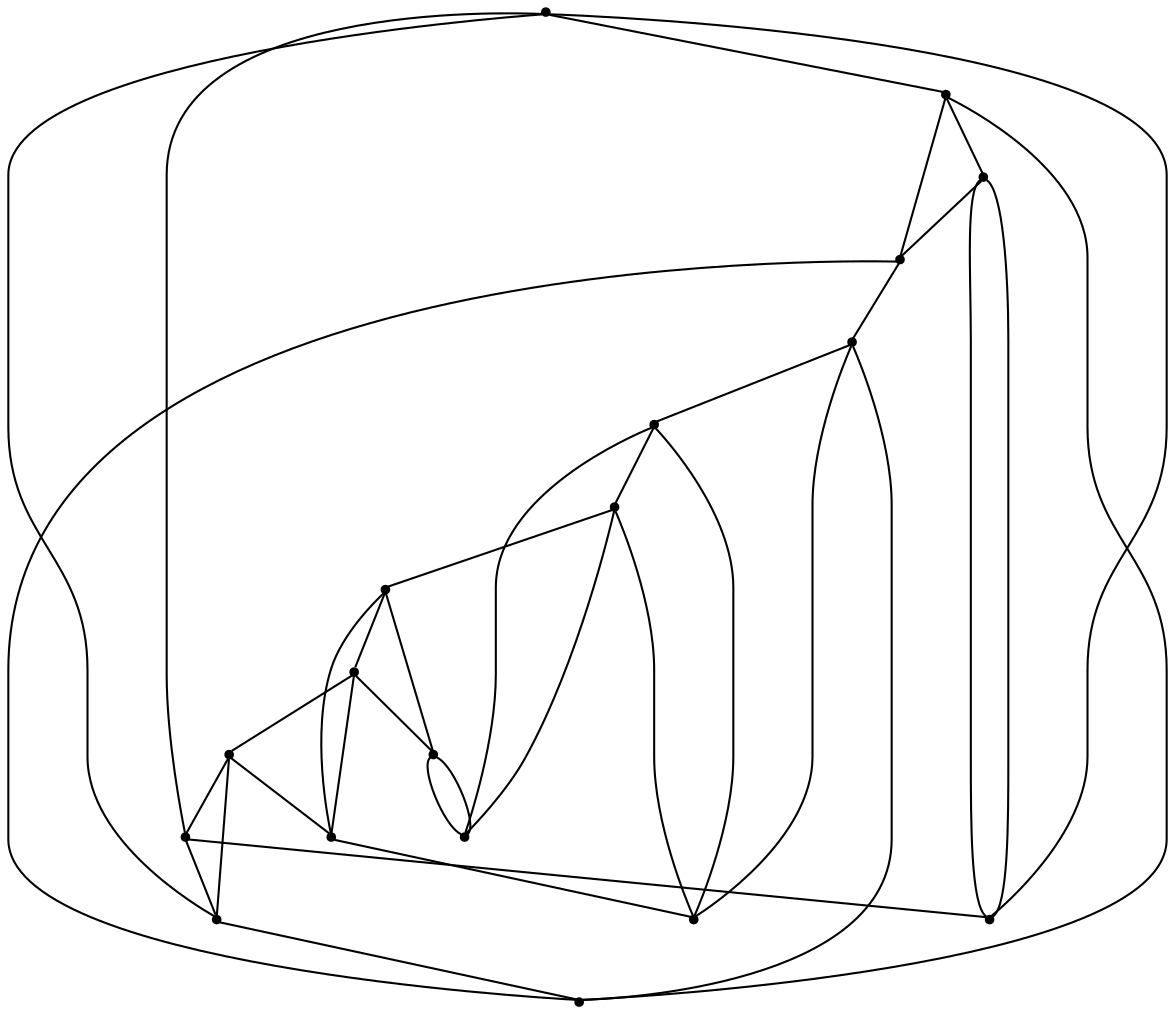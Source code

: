 graph {
  node [shape=point,comment="{\"directed\":false,\"doi\":\"10.1007/978-3-031-49272-3_2\",\"figure\":\"9 (2)\"}"]

  v0 [pos="1179.6254301160857,1429.470932197934"]
  v1 [pos="1179.625430116086,1381.2419976418"]
  v2 [pos="1137.3677153407352,1381.8638847451548"]
  v3 [pos="1137.6884871138122,1428.7000274640359"]
  v4 [pos="1221.2352425035126,1472.4168785821932"]
  v5 [pos="1221.2352425035126,1335.692518991716"]
  v6 [pos="1106.9513721206706,1526.8082183489953"]
  v7 [pos="1138.0115480699267,1335.692518991716"]
  v8 [pos="1138.0115480699264,1472.4168785821935"]
  v9 [pos="1094.071188379663,1282.0701127420225"]
  v10 [pos="1062.5400925060408,1472.4168785821935"]
  v11 [pos="978.8215689030342,1335.692518991716"]
  v12 [pos="1062.0451997482023,1335.692518991716"]
  v13 [pos="1020.4344017403014,1429.470932197934"]
  v14 [pos="1020.4344017403014,1381.2419976417998"]
  v15 [pos="978.8215689030342,1472.4168785821935"]
  v16 [pos="978.8215689030342,1429.470932197934"]
  v17 [pos="978.8215689030342,1381.2419976418"]

  v0 -- v1 [id="-1",pos="1179.6254301160857,1429.470932197934 1179.5587894543385,1412.9216134331944 1179.3837941288339,1396.9609890245754 1179.625430116086,1381.2419976418"]
  v1 -- v2 [id="-2",pos="1179.625430116086,1381.2419976418 1169.4278827467085,1390.6725531146387 1144.9698696475639,1379.4208476786011 1137.3677153407352,1381.8638847451548"]
  v2 -- v3 [id="-3",pos="1137.3677153407352,1381.8638847451548 1127.2420546775654,1382.6129471252696 1128.5505771369528,1387.734549870936 1120.4909995474143,1390.5891261330842 1112.4354916166085,1395.9649522569935 1113.2772750900933,1394.0312521738622 1108.4056392334217,1402.6784079418612 1108.5681712290575,1410.3212605492888 1110.5018950112508,1410.7420835400867 1113.9440632380736,1420.3143122712356 1120.4117683789627,1427.8737378971089 1134.4723121234879,1425.265118620214 1137.6884871138122,1428.7000274640359"]
  v17 -- v16 [id="-4",pos="978.8215689030342,1381.2419976418 959.0652516142637,1386.0550731660476 959.0652516142637,1386.0550731660476 959.0652516142637,1386.0550731660476 951.0056104363075,1396.1274822606924 951.0056104363075,1396.1274822606924 951.0056104363075,1396.1274822606924 951.5056697530838,1411.246333512439 951.5056697530838,1411.246333512439 951.5056697530838,1411.246333512439 955.5355221362707,1424.3399184817872 955.5355221362707,1424.3399184817872 955.5355221362707,1424.3399184817872 978.8215689030342,1429.470932197934 978.8215689030342,1429.470932197934 978.8215689030342,1429.470932197934"]
  v17 -- v11 [id="-5",pos="978.8215689030342,1381.2419976418 978.8215689030342,1335.692518991716 978.8215689030342,1335.692518991716 978.8215689030342,1335.692518991716"]
  v17 -- v14 [id="-6",pos="978.8215689030342,1381.2419976418 1020.4344017403014,1381.2419976417998 1020.4344017403014,1381.2419976417998 1020.4344017403014,1381.2419976417998"]
  v11 -- v14 [id="-7",pos="978.8215689030342,1335.692518991716 1020.4344017403014,1381.2419976417998 1020.4344017403014,1381.2419976417998 1020.4344017403014,1381.2419976417998"]
  v13 -- v16 [id="-8",pos="1020.4344017403014,1429.470932197934 978.8215689030342,1429.470932197934 978.8215689030342,1429.470932197934 978.8215689030342,1429.470932197934"]
  v14 -- v12 [id="-9",pos="1020.4344017403014,1381.2419976417998 1062.0451997482023,1335.692518991716 1062.0451997482023,1335.692518991716 1062.0451997482023,1335.692518991716"]
  v13 -- v15 [id="-10",pos="1020.4344017403014,1429.470932197934 978.8215689030342,1472.4168785821935 978.8215689030342,1472.4168785821935 978.8215689030342,1472.4168785821935"]
  v14 -- v13 [id="-11",pos="1020.4344017403014,1381.2419976417998 1020.4344017403014,1429.470932197934 1020.4344017403014,1429.470932197934 1020.4344017403014,1429.470932197934"]
  v12 -- v9 [id="-12",pos="1062.0451997482023,1335.692518991716 1094.071188379663,1282.0701127420225 1094.071188379663,1282.0701127420225 1094.071188379663,1282.0701127420225"]
  v10 -- v13 [id="-13",pos="1062.5400925060408,1472.4168785821935 1020.4344017403014,1429.470932197934 1020.4344017403014,1429.470932197934 1020.4344017403014,1429.470932197934"]
  v10 -- v12 [id="-14",pos="1062.5400925060408,1472.4168785821935 1062.0451997482023,1335.692518991716 1062.0451997482023,1335.692518991716 1062.0451997482023,1335.692518991716"]
  v9 -- v11 [id="-15",pos="1094.071188379663,1282.0701127420225 978.8215689030342,1335.692518991716 978.8215689030342,1335.692518991716 978.8215689030342,1335.692518991716"]
  v9 -- v5 [id="-16",pos="1094.071188379663,1282.0701127420225 1221.2352425035126,1335.692518991716 1221.2352425035126,1335.692518991716 1221.2352425035126,1335.692518991716"]
  v6 -- v10 [id="-17",pos="1106.9513721206706,1526.8082183489953 1062.5400925060408,1472.4168785821935 1062.5400925060408,1472.4168785821935 1062.5400925060408,1472.4168785821935"]
  v6 -- v8 [id="-18",pos="1106.9513721206706,1526.8082183489953 1138.0115480699264,1472.4168785821935 1138.0115480699264,1472.4168785821935 1138.0115480699264,1472.4168785821935"]
  v7 -- v9 [id="-19",pos="1138.0115480699267,1335.692518991716 1094.071188379663,1282.0701127420225 1094.071188379663,1282.0701127420225 1094.071188379663,1282.0701127420225"]
  v8 -- v4 [id="-20",pos="1138.0115480699264,1472.4168785821935 1221.2352425035126,1472.4168785821932 1221.2352425035126,1472.4168785821932 1221.2352425035126,1472.4168785821932"]
  v8 -- v3 [id="-21",pos="1138.0115480699264,1472.4168785821935 1137.6884871138122,1428.7000274640359 1137.6884871138122,1428.7000274640359 1137.6884871138122,1428.7000274640359"]
  v3 -- v2 [id="-22",pos="1137.6884871138122,1428.7000274640359 1137.3677153407352,1381.8638847451548 1137.3677153407352,1381.8638847451548 1137.3677153407352,1381.8638847451548"]
  v2 -- v7 [id="-23",pos="1137.3677153407352,1381.8638847451548 1138.0115480699267,1335.692518991716 1138.0115480699267,1335.692518991716 1138.0115480699267,1335.692518991716"]
  v7 -- v5 [id="-24",pos="1138.0115480699267,1335.692518991716 1221.2352425035126,1335.692518991716 1221.2352425035126,1335.692518991716 1221.2352425035126,1335.692518991716"]
  v8 -- v0 [id="-25",pos="1138.0115480699264,1472.4168785821935 1179.6254301160857,1429.470932197934 1179.6254301160857,1429.470932197934 1179.6254301160857,1429.470932197934"]
  v3 -- v0 [id="-26",pos="1137.6884871138122,1428.7000274640359 1179.6254301160857,1429.470932197934 1179.6254301160857,1429.470932197934 1179.6254301160857,1429.470932197934"]
  v1 -- v7 [id="-27",pos="1179.625430116086,1381.2419976418 1138.0115480699267,1335.692518991716 1138.0115480699267,1335.692518991716 1138.0115480699267,1335.692518991716"]
  v0 -- v4 [id="-28",pos="1179.6254301160857,1429.470932197934 1221.2352425035126,1472.4168785821932 1221.2352425035126,1472.4168785821932 1221.2352425035126,1472.4168785821932"]
  v4 -- v6 [id="-29",pos="1221.2352425035126,1472.4168785821932 1106.9513721206706,1526.8082183489953 1106.9513721206706,1526.8082183489953 1106.9513721206706,1526.8082183489953"]
  v5 -- v1 [id="-30",pos="1221.2352425035126,1335.692518991716 1179.625430116086,1381.2419976418 1179.625430116086,1381.2419976418 1179.625430116086,1381.2419976418"]
  v4 -- v5 [id="-31",pos="1221.2352425035126,1472.4168785821932 1221.2352425035126,1335.692518991716 1221.2352425035126,1335.692518991716 1221.2352425035126,1335.692518991716"]
  v15 -- v10 [id="-32",pos="978.8215689030342,1472.4168785821935 1062.5400925060408,1472.4168785821935 1062.5400925060408,1472.4168785821935 1062.5400925060408,1472.4168785821935"]
  v15 -- v16 [id="-33",pos="978.8215689030342,1472.4168785821935 978.8215689030342,1429.470932197934 978.8215689030342,1429.470932197934 978.8215689030342,1429.470932197934"]
  v16 -- v17 [id="-34",pos="978.8215689030342,1429.470932197934 978.8215689030342,1381.2419976418 978.8215689030342,1381.2419976418 978.8215689030342,1381.2419976418"]
  v15 -- v6 [id="-35",pos="978.8215689030342,1472.4168785821935 1106.9513721206706,1526.8082183489953 1106.9513721206706,1526.8082183489953 1106.9513721206706,1526.8082183489953"]
  v11 -- v12 [id="-36",pos="978.8215689030342,1335.692518991716 1062.0451997482023,1335.692518991716 1062.0451997482023,1335.692518991716 1062.0451997482023,1335.692518991716"]
}